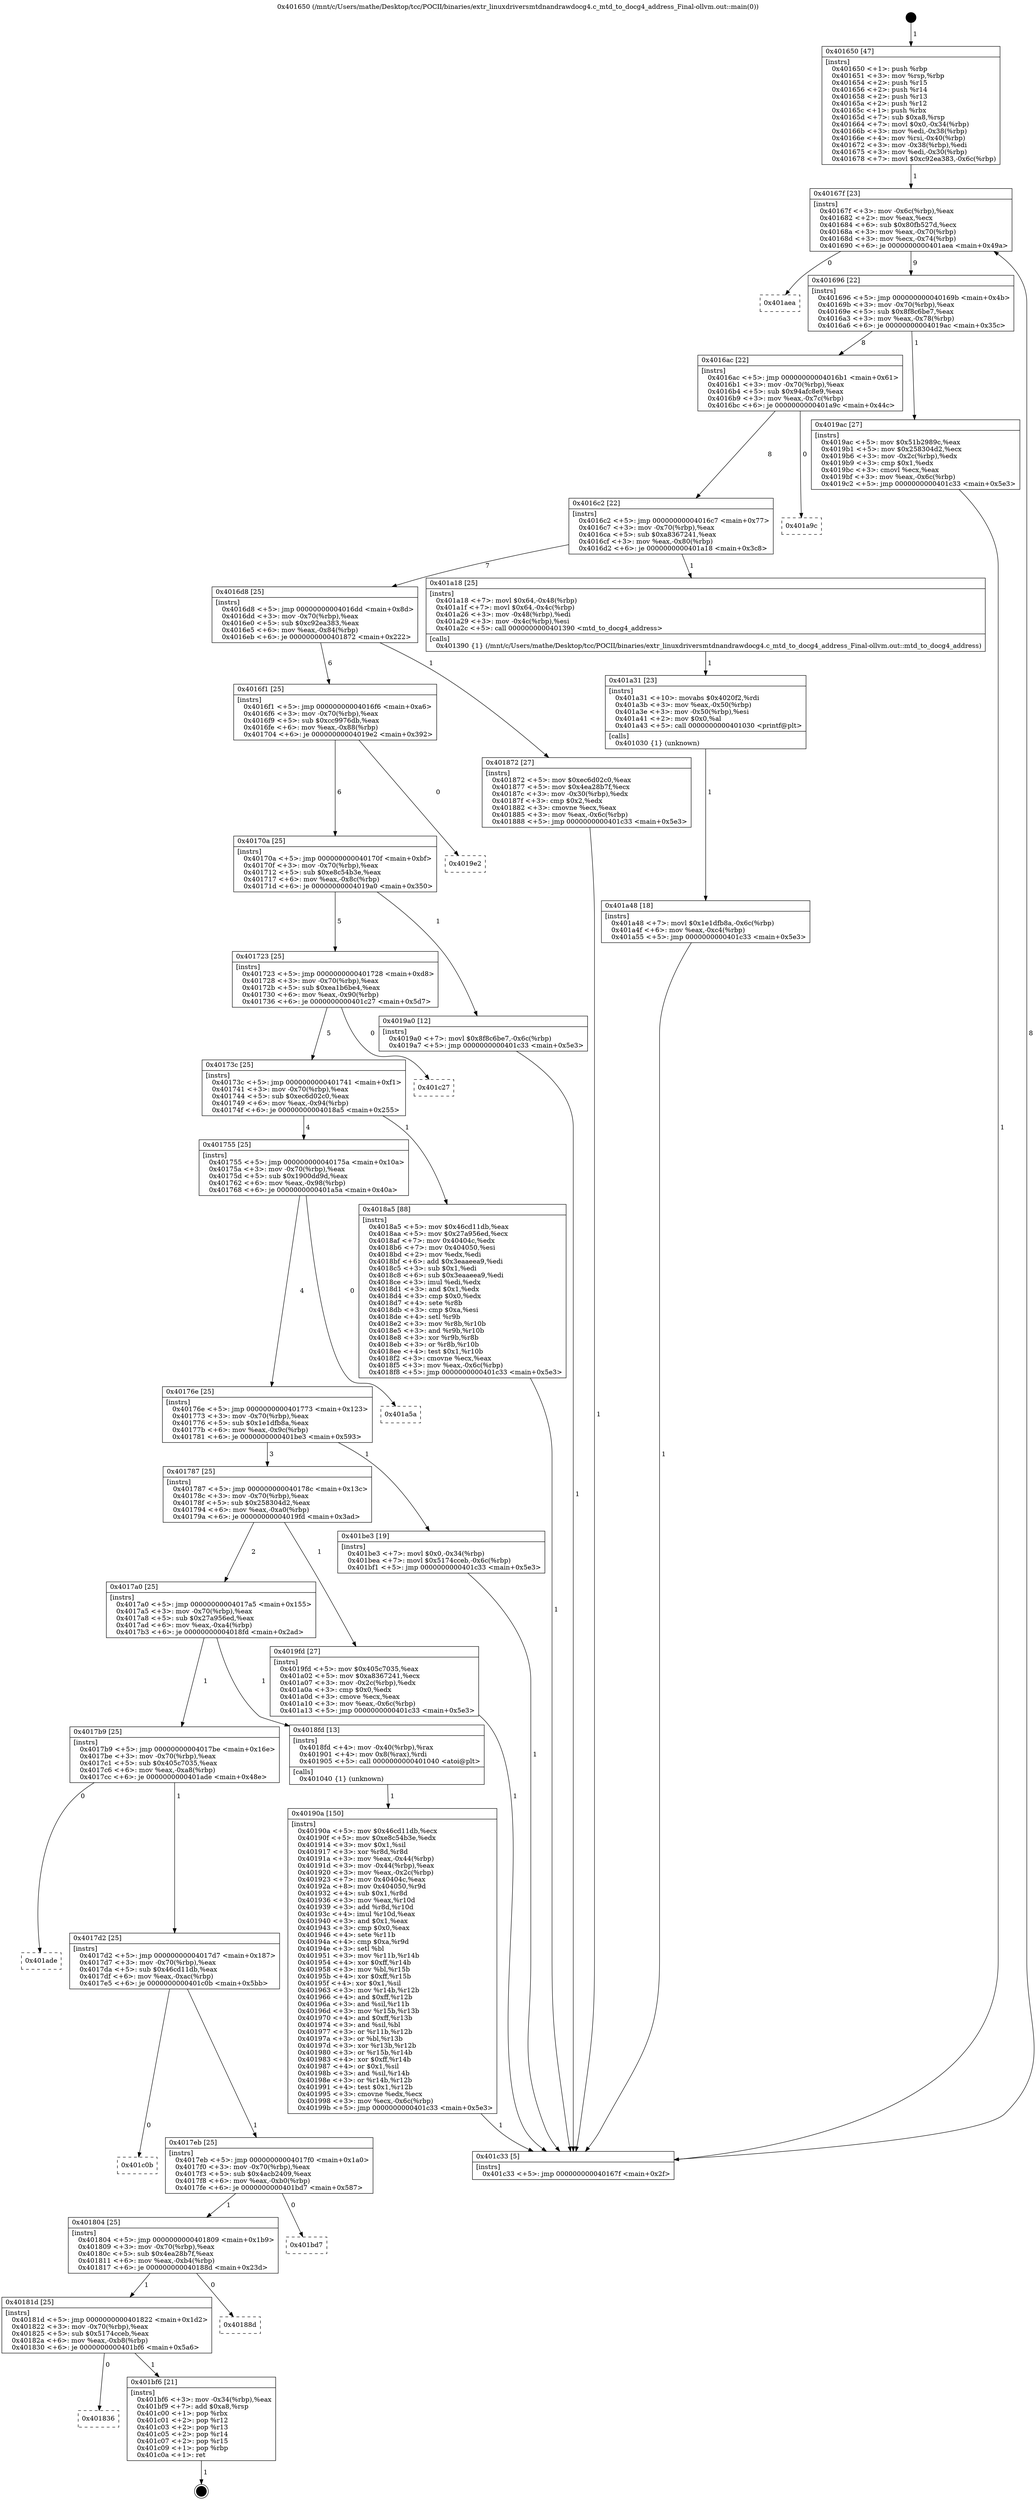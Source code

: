 digraph "0x401650" {
  label = "0x401650 (/mnt/c/Users/mathe/Desktop/tcc/POCII/binaries/extr_linuxdriversmtdnandrawdocg4.c_mtd_to_docg4_address_Final-ollvm.out::main(0))"
  labelloc = "t"
  node[shape=record]

  Entry [label="",width=0.3,height=0.3,shape=circle,fillcolor=black,style=filled]
  "0x40167f" [label="{
     0x40167f [23]\l
     | [instrs]\l
     &nbsp;&nbsp;0x40167f \<+3\>: mov -0x6c(%rbp),%eax\l
     &nbsp;&nbsp;0x401682 \<+2\>: mov %eax,%ecx\l
     &nbsp;&nbsp;0x401684 \<+6\>: sub $0x80fb527d,%ecx\l
     &nbsp;&nbsp;0x40168a \<+3\>: mov %eax,-0x70(%rbp)\l
     &nbsp;&nbsp;0x40168d \<+3\>: mov %ecx,-0x74(%rbp)\l
     &nbsp;&nbsp;0x401690 \<+6\>: je 0000000000401aea \<main+0x49a\>\l
  }"]
  "0x401aea" [label="{
     0x401aea\l
  }", style=dashed]
  "0x401696" [label="{
     0x401696 [22]\l
     | [instrs]\l
     &nbsp;&nbsp;0x401696 \<+5\>: jmp 000000000040169b \<main+0x4b\>\l
     &nbsp;&nbsp;0x40169b \<+3\>: mov -0x70(%rbp),%eax\l
     &nbsp;&nbsp;0x40169e \<+5\>: sub $0x8f8c6be7,%eax\l
     &nbsp;&nbsp;0x4016a3 \<+3\>: mov %eax,-0x78(%rbp)\l
     &nbsp;&nbsp;0x4016a6 \<+6\>: je 00000000004019ac \<main+0x35c\>\l
  }"]
  Exit [label="",width=0.3,height=0.3,shape=circle,fillcolor=black,style=filled,peripheries=2]
  "0x4019ac" [label="{
     0x4019ac [27]\l
     | [instrs]\l
     &nbsp;&nbsp;0x4019ac \<+5\>: mov $0x51b2989c,%eax\l
     &nbsp;&nbsp;0x4019b1 \<+5\>: mov $0x258304d2,%ecx\l
     &nbsp;&nbsp;0x4019b6 \<+3\>: mov -0x2c(%rbp),%edx\l
     &nbsp;&nbsp;0x4019b9 \<+3\>: cmp $0x1,%edx\l
     &nbsp;&nbsp;0x4019bc \<+3\>: cmovl %ecx,%eax\l
     &nbsp;&nbsp;0x4019bf \<+3\>: mov %eax,-0x6c(%rbp)\l
     &nbsp;&nbsp;0x4019c2 \<+5\>: jmp 0000000000401c33 \<main+0x5e3\>\l
  }"]
  "0x4016ac" [label="{
     0x4016ac [22]\l
     | [instrs]\l
     &nbsp;&nbsp;0x4016ac \<+5\>: jmp 00000000004016b1 \<main+0x61\>\l
     &nbsp;&nbsp;0x4016b1 \<+3\>: mov -0x70(%rbp),%eax\l
     &nbsp;&nbsp;0x4016b4 \<+5\>: sub $0x94afc8e9,%eax\l
     &nbsp;&nbsp;0x4016b9 \<+3\>: mov %eax,-0x7c(%rbp)\l
     &nbsp;&nbsp;0x4016bc \<+6\>: je 0000000000401a9c \<main+0x44c\>\l
  }"]
  "0x401836" [label="{
     0x401836\l
  }", style=dashed]
  "0x401a9c" [label="{
     0x401a9c\l
  }", style=dashed]
  "0x4016c2" [label="{
     0x4016c2 [22]\l
     | [instrs]\l
     &nbsp;&nbsp;0x4016c2 \<+5\>: jmp 00000000004016c7 \<main+0x77\>\l
     &nbsp;&nbsp;0x4016c7 \<+3\>: mov -0x70(%rbp),%eax\l
     &nbsp;&nbsp;0x4016ca \<+5\>: sub $0xa8367241,%eax\l
     &nbsp;&nbsp;0x4016cf \<+3\>: mov %eax,-0x80(%rbp)\l
     &nbsp;&nbsp;0x4016d2 \<+6\>: je 0000000000401a18 \<main+0x3c8\>\l
  }"]
  "0x401bf6" [label="{
     0x401bf6 [21]\l
     | [instrs]\l
     &nbsp;&nbsp;0x401bf6 \<+3\>: mov -0x34(%rbp),%eax\l
     &nbsp;&nbsp;0x401bf9 \<+7\>: add $0xa8,%rsp\l
     &nbsp;&nbsp;0x401c00 \<+1\>: pop %rbx\l
     &nbsp;&nbsp;0x401c01 \<+2\>: pop %r12\l
     &nbsp;&nbsp;0x401c03 \<+2\>: pop %r13\l
     &nbsp;&nbsp;0x401c05 \<+2\>: pop %r14\l
     &nbsp;&nbsp;0x401c07 \<+2\>: pop %r15\l
     &nbsp;&nbsp;0x401c09 \<+1\>: pop %rbp\l
     &nbsp;&nbsp;0x401c0a \<+1\>: ret\l
  }"]
  "0x401a18" [label="{
     0x401a18 [25]\l
     | [instrs]\l
     &nbsp;&nbsp;0x401a18 \<+7\>: movl $0x64,-0x48(%rbp)\l
     &nbsp;&nbsp;0x401a1f \<+7\>: movl $0x64,-0x4c(%rbp)\l
     &nbsp;&nbsp;0x401a26 \<+3\>: mov -0x48(%rbp),%edi\l
     &nbsp;&nbsp;0x401a29 \<+3\>: mov -0x4c(%rbp),%esi\l
     &nbsp;&nbsp;0x401a2c \<+5\>: call 0000000000401390 \<mtd_to_docg4_address\>\l
     | [calls]\l
     &nbsp;&nbsp;0x401390 \{1\} (/mnt/c/Users/mathe/Desktop/tcc/POCII/binaries/extr_linuxdriversmtdnandrawdocg4.c_mtd_to_docg4_address_Final-ollvm.out::mtd_to_docg4_address)\l
  }"]
  "0x4016d8" [label="{
     0x4016d8 [25]\l
     | [instrs]\l
     &nbsp;&nbsp;0x4016d8 \<+5\>: jmp 00000000004016dd \<main+0x8d\>\l
     &nbsp;&nbsp;0x4016dd \<+3\>: mov -0x70(%rbp),%eax\l
     &nbsp;&nbsp;0x4016e0 \<+5\>: sub $0xc92ea383,%eax\l
     &nbsp;&nbsp;0x4016e5 \<+6\>: mov %eax,-0x84(%rbp)\l
     &nbsp;&nbsp;0x4016eb \<+6\>: je 0000000000401872 \<main+0x222\>\l
  }"]
  "0x40181d" [label="{
     0x40181d [25]\l
     | [instrs]\l
     &nbsp;&nbsp;0x40181d \<+5\>: jmp 0000000000401822 \<main+0x1d2\>\l
     &nbsp;&nbsp;0x401822 \<+3\>: mov -0x70(%rbp),%eax\l
     &nbsp;&nbsp;0x401825 \<+5\>: sub $0x5174cceb,%eax\l
     &nbsp;&nbsp;0x40182a \<+6\>: mov %eax,-0xb8(%rbp)\l
     &nbsp;&nbsp;0x401830 \<+6\>: je 0000000000401bf6 \<main+0x5a6\>\l
  }"]
  "0x401872" [label="{
     0x401872 [27]\l
     | [instrs]\l
     &nbsp;&nbsp;0x401872 \<+5\>: mov $0xec6d02c0,%eax\l
     &nbsp;&nbsp;0x401877 \<+5\>: mov $0x4ea28b7f,%ecx\l
     &nbsp;&nbsp;0x40187c \<+3\>: mov -0x30(%rbp),%edx\l
     &nbsp;&nbsp;0x40187f \<+3\>: cmp $0x2,%edx\l
     &nbsp;&nbsp;0x401882 \<+3\>: cmovne %ecx,%eax\l
     &nbsp;&nbsp;0x401885 \<+3\>: mov %eax,-0x6c(%rbp)\l
     &nbsp;&nbsp;0x401888 \<+5\>: jmp 0000000000401c33 \<main+0x5e3\>\l
  }"]
  "0x4016f1" [label="{
     0x4016f1 [25]\l
     | [instrs]\l
     &nbsp;&nbsp;0x4016f1 \<+5\>: jmp 00000000004016f6 \<main+0xa6\>\l
     &nbsp;&nbsp;0x4016f6 \<+3\>: mov -0x70(%rbp),%eax\l
     &nbsp;&nbsp;0x4016f9 \<+5\>: sub $0xcc9976db,%eax\l
     &nbsp;&nbsp;0x4016fe \<+6\>: mov %eax,-0x88(%rbp)\l
     &nbsp;&nbsp;0x401704 \<+6\>: je 00000000004019e2 \<main+0x392\>\l
  }"]
  "0x401c33" [label="{
     0x401c33 [5]\l
     | [instrs]\l
     &nbsp;&nbsp;0x401c33 \<+5\>: jmp 000000000040167f \<main+0x2f\>\l
  }"]
  "0x401650" [label="{
     0x401650 [47]\l
     | [instrs]\l
     &nbsp;&nbsp;0x401650 \<+1\>: push %rbp\l
     &nbsp;&nbsp;0x401651 \<+3\>: mov %rsp,%rbp\l
     &nbsp;&nbsp;0x401654 \<+2\>: push %r15\l
     &nbsp;&nbsp;0x401656 \<+2\>: push %r14\l
     &nbsp;&nbsp;0x401658 \<+2\>: push %r13\l
     &nbsp;&nbsp;0x40165a \<+2\>: push %r12\l
     &nbsp;&nbsp;0x40165c \<+1\>: push %rbx\l
     &nbsp;&nbsp;0x40165d \<+7\>: sub $0xa8,%rsp\l
     &nbsp;&nbsp;0x401664 \<+7\>: movl $0x0,-0x34(%rbp)\l
     &nbsp;&nbsp;0x40166b \<+3\>: mov %edi,-0x38(%rbp)\l
     &nbsp;&nbsp;0x40166e \<+4\>: mov %rsi,-0x40(%rbp)\l
     &nbsp;&nbsp;0x401672 \<+3\>: mov -0x38(%rbp),%edi\l
     &nbsp;&nbsp;0x401675 \<+3\>: mov %edi,-0x30(%rbp)\l
     &nbsp;&nbsp;0x401678 \<+7\>: movl $0xc92ea383,-0x6c(%rbp)\l
  }"]
  "0x40188d" [label="{
     0x40188d\l
  }", style=dashed]
  "0x4019e2" [label="{
     0x4019e2\l
  }", style=dashed]
  "0x40170a" [label="{
     0x40170a [25]\l
     | [instrs]\l
     &nbsp;&nbsp;0x40170a \<+5\>: jmp 000000000040170f \<main+0xbf\>\l
     &nbsp;&nbsp;0x40170f \<+3\>: mov -0x70(%rbp),%eax\l
     &nbsp;&nbsp;0x401712 \<+5\>: sub $0xe8c54b3e,%eax\l
     &nbsp;&nbsp;0x401717 \<+6\>: mov %eax,-0x8c(%rbp)\l
     &nbsp;&nbsp;0x40171d \<+6\>: je 00000000004019a0 \<main+0x350\>\l
  }"]
  "0x401804" [label="{
     0x401804 [25]\l
     | [instrs]\l
     &nbsp;&nbsp;0x401804 \<+5\>: jmp 0000000000401809 \<main+0x1b9\>\l
     &nbsp;&nbsp;0x401809 \<+3\>: mov -0x70(%rbp),%eax\l
     &nbsp;&nbsp;0x40180c \<+5\>: sub $0x4ea28b7f,%eax\l
     &nbsp;&nbsp;0x401811 \<+6\>: mov %eax,-0xb4(%rbp)\l
     &nbsp;&nbsp;0x401817 \<+6\>: je 000000000040188d \<main+0x23d\>\l
  }"]
  "0x4019a0" [label="{
     0x4019a0 [12]\l
     | [instrs]\l
     &nbsp;&nbsp;0x4019a0 \<+7\>: movl $0x8f8c6be7,-0x6c(%rbp)\l
     &nbsp;&nbsp;0x4019a7 \<+5\>: jmp 0000000000401c33 \<main+0x5e3\>\l
  }"]
  "0x401723" [label="{
     0x401723 [25]\l
     | [instrs]\l
     &nbsp;&nbsp;0x401723 \<+5\>: jmp 0000000000401728 \<main+0xd8\>\l
     &nbsp;&nbsp;0x401728 \<+3\>: mov -0x70(%rbp),%eax\l
     &nbsp;&nbsp;0x40172b \<+5\>: sub $0xea1b6be4,%eax\l
     &nbsp;&nbsp;0x401730 \<+6\>: mov %eax,-0x90(%rbp)\l
     &nbsp;&nbsp;0x401736 \<+6\>: je 0000000000401c27 \<main+0x5d7\>\l
  }"]
  "0x401bd7" [label="{
     0x401bd7\l
  }", style=dashed]
  "0x401c27" [label="{
     0x401c27\l
  }", style=dashed]
  "0x40173c" [label="{
     0x40173c [25]\l
     | [instrs]\l
     &nbsp;&nbsp;0x40173c \<+5\>: jmp 0000000000401741 \<main+0xf1\>\l
     &nbsp;&nbsp;0x401741 \<+3\>: mov -0x70(%rbp),%eax\l
     &nbsp;&nbsp;0x401744 \<+5\>: sub $0xec6d02c0,%eax\l
     &nbsp;&nbsp;0x401749 \<+6\>: mov %eax,-0x94(%rbp)\l
     &nbsp;&nbsp;0x40174f \<+6\>: je 00000000004018a5 \<main+0x255\>\l
  }"]
  "0x4017eb" [label="{
     0x4017eb [25]\l
     | [instrs]\l
     &nbsp;&nbsp;0x4017eb \<+5\>: jmp 00000000004017f0 \<main+0x1a0\>\l
     &nbsp;&nbsp;0x4017f0 \<+3\>: mov -0x70(%rbp),%eax\l
     &nbsp;&nbsp;0x4017f3 \<+5\>: sub $0x4acb2409,%eax\l
     &nbsp;&nbsp;0x4017f8 \<+6\>: mov %eax,-0xb0(%rbp)\l
     &nbsp;&nbsp;0x4017fe \<+6\>: je 0000000000401bd7 \<main+0x587\>\l
  }"]
  "0x4018a5" [label="{
     0x4018a5 [88]\l
     | [instrs]\l
     &nbsp;&nbsp;0x4018a5 \<+5\>: mov $0x46cd11db,%eax\l
     &nbsp;&nbsp;0x4018aa \<+5\>: mov $0x27a956ed,%ecx\l
     &nbsp;&nbsp;0x4018af \<+7\>: mov 0x40404c,%edx\l
     &nbsp;&nbsp;0x4018b6 \<+7\>: mov 0x404050,%esi\l
     &nbsp;&nbsp;0x4018bd \<+2\>: mov %edx,%edi\l
     &nbsp;&nbsp;0x4018bf \<+6\>: add $0x3eaaeea9,%edi\l
     &nbsp;&nbsp;0x4018c5 \<+3\>: sub $0x1,%edi\l
     &nbsp;&nbsp;0x4018c8 \<+6\>: sub $0x3eaaeea9,%edi\l
     &nbsp;&nbsp;0x4018ce \<+3\>: imul %edi,%edx\l
     &nbsp;&nbsp;0x4018d1 \<+3\>: and $0x1,%edx\l
     &nbsp;&nbsp;0x4018d4 \<+3\>: cmp $0x0,%edx\l
     &nbsp;&nbsp;0x4018d7 \<+4\>: sete %r8b\l
     &nbsp;&nbsp;0x4018db \<+3\>: cmp $0xa,%esi\l
     &nbsp;&nbsp;0x4018de \<+4\>: setl %r9b\l
     &nbsp;&nbsp;0x4018e2 \<+3\>: mov %r8b,%r10b\l
     &nbsp;&nbsp;0x4018e5 \<+3\>: and %r9b,%r10b\l
     &nbsp;&nbsp;0x4018e8 \<+3\>: xor %r9b,%r8b\l
     &nbsp;&nbsp;0x4018eb \<+3\>: or %r8b,%r10b\l
     &nbsp;&nbsp;0x4018ee \<+4\>: test $0x1,%r10b\l
     &nbsp;&nbsp;0x4018f2 \<+3\>: cmovne %ecx,%eax\l
     &nbsp;&nbsp;0x4018f5 \<+3\>: mov %eax,-0x6c(%rbp)\l
     &nbsp;&nbsp;0x4018f8 \<+5\>: jmp 0000000000401c33 \<main+0x5e3\>\l
  }"]
  "0x401755" [label="{
     0x401755 [25]\l
     | [instrs]\l
     &nbsp;&nbsp;0x401755 \<+5\>: jmp 000000000040175a \<main+0x10a\>\l
     &nbsp;&nbsp;0x40175a \<+3\>: mov -0x70(%rbp),%eax\l
     &nbsp;&nbsp;0x40175d \<+5\>: sub $0x1900dd9d,%eax\l
     &nbsp;&nbsp;0x401762 \<+6\>: mov %eax,-0x98(%rbp)\l
     &nbsp;&nbsp;0x401768 \<+6\>: je 0000000000401a5a \<main+0x40a\>\l
  }"]
  "0x401c0b" [label="{
     0x401c0b\l
  }", style=dashed]
  "0x401a5a" [label="{
     0x401a5a\l
  }", style=dashed]
  "0x40176e" [label="{
     0x40176e [25]\l
     | [instrs]\l
     &nbsp;&nbsp;0x40176e \<+5\>: jmp 0000000000401773 \<main+0x123\>\l
     &nbsp;&nbsp;0x401773 \<+3\>: mov -0x70(%rbp),%eax\l
     &nbsp;&nbsp;0x401776 \<+5\>: sub $0x1e1dfb8a,%eax\l
     &nbsp;&nbsp;0x40177b \<+6\>: mov %eax,-0x9c(%rbp)\l
     &nbsp;&nbsp;0x401781 \<+6\>: je 0000000000401be3 \<main+0x593\>\l
  }"]
  "0x4017d2" [label="{
     0x4017d2 [25]\l
     | [instrs]\l
     &nbsp;&nbsp;0x4017d2 \<+5\>: jmp 00000000004017d7 \<main+0x187\>\l
     &nbsp;&nbsp;0x4017d7 \<+3\>: mov -0x70(%rbp),%eax\l
     &nbsp;&nbsp;0x4017da \<+5\>: sub $0x46cd11db,%eax\l
     &nbsp;&nbsp;0x4017df \<+6\>: mov %eax,-0xac(%rbp)\l
     &nbsp;&nbsp;0x4017e5 \<+6\>: je 0000000000401c0b \<main+0x5bb\>\l
  }"]
  "0x401be3" [label="{
     0x401be3 [19]\l
     | [instrs]\l
     &nbsp;&nbsp;0x401be3 \<+7\>: movl $0x0,-0x34(%rbp)\l
     &nbsp;&nbsp;0x401bea \<+7\>: movl $0x5174cceb,-0x6c(%rbp)\l
     &nbsp;&nbsp;0x401bf1 \<+5\>: jmp 0000000000401c33 \<main+0x5e3\>\l
  }"]
  "0x401787" [label="{
     0x401787 [25]\l
     | [instrs]\l
     &nbsp;&nbsp;0x401787 \<+5\>: jmp 000000000040178c \<main+0x13c\>\l
     &nbsp;&nbsp;0x40178c \<+3\>: mov -0x70(%rbp),%eax\l
     &nbsp;&nbsp;0x40178f \<+5\>: sub $0x258304d2,%eax\l
     &nbsp;&nbsp;0x401794 \<+6\>: mov %eax,-0xa0(%rbp)\l
     &nbsp;&nbsp;0x40179a \<+6\>: je 00000000004019fd \<main+0x3ad\>\l
  }"]
  "0x401ade" [label="{
     0x401ade\l
  }", style=dashed]
  "0x4019fd" [label="{
     0x4019fd [27]\l
     | [instrs]\l
     &nbsp;&nbsp;0x4019fd \<+5\>: mov $0x405c7035,%eax\l
     &nbsp;&nbsp;0x401a02 \<+5\>: mov $0xa8367241,%ecx\l
     &nbsp;&nbsp;0x401a07 \<+3\>: mov -0x2c(%rbp),%edx\l
     &nbsp;&nbsp;0x401a0a \<+3\>: cmp $0x0,%edx\l
     &nbsp;&nbsp;0x401a0d \<+3\>: cmove %ecx,%eax\l
     &nbsp;&nbsp;0x401a10 \<+3\>: mov %eax,-0x6c(%rbp)\l
     &nbsp;&nbsp;0x401a13 \<+5\>: jmp 0000000000401c33 \<main+0x5e3\>\l
  }"]
  "0x4017a0" [label="{
     0x4017a0 [25]\l
     | [instrs]\l
     &nbsp;&nbsp;0x4017a0 \<+5\>: jmp 00000000004017a5 \<main+0x155\>\l
     &nbsp;&nbsp;0x4017a5 \<+3\>: mov -0x70(%rbp),%eax\l
     &nbsp;&nbsp;0x4017a8 \<+5\>: sub $0x27a956ed,%eax\l
     &nbsp;&nbsp;0x4017ad \<+6\>: mov %eax,-0xa4(%rbp)\l
     &nbsp;&nbsp;0x4017b3 \<+6\>: je 00000000004018fd \<main+0x2ad\>\l
  }"]
  "0x401a48" [label="{
     0x401a48 [18]\l
     | [instrs]\l
     &nbsp;&nbsp;0x401a48 \<+7\>: movl $0x1e1dfb8a,-0x6c(%rbp)\l
     &nbsp;&nbsp;0x401a4f \<+6\>: mov %eax,-0xc4(%rbp)\l
     &nbsp;&nbsp;0x401a55 \<+5\>: jmp 0000000000401c33 \<main+0x5e3\>\l
  }"]
  "0x4018fd" [label="{
     0x4018fd [13]\l
     | [instrs]\l
     &nbsp;&nbsp;0x4018fd \<+4\>: mov -0x40(%rbp),%rax\l
     &nbsp;&nbsp;0x401901 \<+4\>: mov 0x8(%rax),%rdi\l
     &nbsp;&nbsp;0x401905 \<+5\>: call 0000000000401040 \<atoi@plt\>\l
     | [calls]\l
     &nbsp;&nbsp;0x401040 \{1\} (unknown)\l
  }"]
  "0x4017b9" [label="{
     0x4017b9 [25]\l
     | [instrs]\l
     &nbsp;&nbsp;0x4017b9 \<+5\>: jmp 00000000004017be \<main+0x16e\>\l
     &nbsp;&nbsp;0x4017be \<+3\>: mov -0x70(%rbp),%eax\l
     &nbsp;&nbsp;0x4017c1 \<+5\>: sub $0x405c7035,%eax\l
     &nbsp;&nbsp;0x4017c6 \<+6\>: mov %eax,-0xa8(%rbp)\l
     &nbsp;&nbsp;0x4017cc \<+6\>: je 0000000000401ade \<main+0x48e\>\l
  }"]
  "0x40190a" [label="{
     0x40190a [150]\l
     | [instrs]\l
     &nbsp;&nbsp;0x40190a \<+5\>: mov $0x46cd11db,%ecx\l
     &nbsp;&nbsp;0x40190f \<+5\>: mov $0xe8c54b3e,%edx\l
     &nbsp;&nbsp;0x401914 \<+3\>: mov $0x1,%sil\l
     &nbsp;&nbsp;0x401917 \<+3\>: xor %r8d,%r8d\l
     &nbsp;&nbsp;0x40191a \<+3\>: mov %eax,-0x44(%rbp)\l
     &nbsp;&nbsp;0x40191d \<+3\>: mov -0x44(%rbp),%eax\l
     &nbsp;&nbsp;0x401920 \<+3\>: mov %eax,-0x2c(%rbp)\l
     &nbsp;&nbsp;0x401923 \<+7\>: mov 0x40404c,%eax\l
     &nbsp;&nbsp;0x40192a \<+8\>: mov 0x404050,%r9d\l
     &nbsp;&nbsp;0x401932 \<+4\>: sub $0x1,%r8d\l
     &nbsp;&nbsp;0x401936 \<+3\>: mov %eax,%r10d\l
     &nbsp;&nbsp;0x401939 \<+3\>: add %r8d,%r10d\l
     &nbsp;&nbsp;0x40193c \<+4\>: imul %r10d,%eax\l
     &nbsp;&nbsp;0x401940 \<+3\>: and $0x1,%eax\l
     &nbsp;&nbsp;0x401943 \<+3\>: cmp $0x0,%eax\l
     &nbsp;&nbsp;0x401946 \<+4\>: sete %r11b\l
     &nbsp;&nbsp;0x40194a \<+4\>: cmp $0xa,%r9d\l
     &nbsp;&nbsp;0x40194e \<+3\>: setl %bl\l
     &nbsp;&nbsp;0x401951 \<+3\>: mov %r11b,%r14b\l
     &nbsp;&nbsp;0x401954 \<+4\>: xor $0xff,%r14b\l
     &nbsp;&nbsp;0x401958 \<+3\>: mov %bl,%r15b\l
     &nbsp;&nbsp;0x40195b \<+4\>: xor $0xff,%r15b\l
     &nbsp;&nbsp;0x40195f \<+4\>: xor $0x1,%sil\l
     &nbsp;&nbsp;0x401963 \<+3\>: mov %r14b,%r12b\l
     &nbsp;&nbsp;0x401966 \<+4\>: and $0xff,%r12b\l
     &nbsp;&nbsp;0x40196a \<+3\>: and %sil,%r11b\l
     &nbsp;&nbsp;0x40196d \<+3\>: mov %r15b,%r13b\l
     &nbsp;&nbsp;0x401970 \<+4\>: and $0xff,%r13b\l
     &nbsp;&nbsp;0x401974 \<+3\>: and %sil,%bl\l
     &nbsp;&nbsp;0x401977 \<+3\>: or %r11b,%r12b\l
     &nbsp;&nbsp;0x40197a \<+3\>: or %bl,%r13b\l
     &nbsp;&nbsp;0x40197d \<+3\>: xor %r13b,%r12b\l
     &nbsp;&nbsp;0x401980 \<+3\>: or %r15b,%r14b\l
     &nbsp;&nbsp;0x401983 \<+4\>: xor $0xff,%r14b\l
     &nbsp;&nbsp;0x401987 \<+4\>: or $0x1,%sil\l
     &nbsp;&nbsp;0x40198b \<+3\>: and %sil,%r14b\l
     &nbsp;&nbsp;0x40198e \<+3\>: or %r14b,%r12b\l
     &nbsp;&nbsp;0x401991 \<+4\>: test $0x1,%r12b\l
     &nbsp;&nbsp;0x401995 \<+3\>: cmovne %edx,%ecx\l
     &nbsp;&nbsp;0x401998 \<+3\>: mov %ecx,-0x6c(%rbp)\l
     &nbsp;&nbsp;0x40199b \<+5\>: jmp 0000000000401c33 \<main+0x5e3\>\l
  }"]
  "0x401a31" [label="{
     0x401a31 [23]\l
     | [instrs]\l
     &nbsp;&nbsp;0x401a31 \<+10\>: movabs $0x4020f2,%rdi\l
     &nbsp;&nbsp;0x401a3b \<+3\>: mov %eax,-0x50(%rbp)\l
     &nbsp;&nbsp;0x401a3e \<+3\>: mov -0x50(%rbp),%esi\l
     &nbsp;&nbsp;0x401a41 \<+2\>: mov $0x0,%al\l
     &nbsp;&nbsp;0x401a43 \<+5\>: call 0000000000401030 \<printf@plt\>\l
     | [calls]\l
     &nbsp;&nbsp;0x401030 \{1\} (unknown)\l
  }"]
  Entry -> "0x401650" [label=" 1"]
  "0x40167f" -> "0x401aea" [label=" 0"]
  "0x40167f" -> "0x401696" [label=" 9"]
  "0x401bf6" -> Exit [label=" 1"]
  "0x401696" -> "0x4019ac" [label=" 1"]
  "0x401696" -> "0x4016ac" [label=" 8"]
  "0x40181d" -> "0x401836" [label=" 0"]
  "0x4016ac" -> "0x401a9c" [label=" 0"]
  "0x4016ac" -> "0x4016c2" [label=" 8"]
  "0x40181d" -> "0x401bf6" [label=" 1"]
  "0x4016c2" -> "0x401a18" [label=" 1"]
  "0x4016c2" -> "0x4016d8" [label=" 7"]
  "0x401804" -> "0x40181d" [label=" 1"]
  "0x4016d8" -> "0x401872" [label=" 1"]
  "0x4016d8" -> "0x4016f1" [label=" 6"]
  "0x401872" -> "0x401c33" [label=" 1"]
  "0x401650" -> "0x40167f" [label=" 1"]
  "0x401c33" -> "0x40167f" [label=" 8"]
  "0x401804" -> "0x40188d" [label=" 0"]
  "0x4016f1" -> "0x4019e2" [label=" 0"]
  "0x4016f1" -> "0x40170a" [label=" 6"]
  "0x4017eb" -> "0x401804" [label=" 1"]
  "0x40170a" -> "0x4019a0" [label=" 1"]
  "0x40170a" -> "0x401723" [label=" 5"]
  "0x4017eb" -> "0x401bd7" [label=" 0"]
  "0x401723" -> "0x401c27" [label=" 0"]
  "0x401723" -> "0x40173c" [label=" 5"]
  "0x4017d2" -> "0x4017eb" [label=" 1"]
  "0x40173c" -> "0x4018a5" [label=" 1"]
  "0x40173c" -> "0x401755" [label=" 4"]
  "0x4018a5" -> "0x401c33" [label=" 1"]
  "0x4017d2" -> "0x401c0b" [label=" 0"]
  "0x401755" -> "0x401a5a" [label=" 0"]
  "0x401755" -> "0x40176e" [label=" 4"]
  "0x4017b9" -> "0x4017d2" [label=" 1"]
  "0x40176e" -> "0x401be3" [label=" 1"]
  "0x40176e" -> "0x401787" [label=" 3"]
  "0x4017b9" -> "0x401ade" [label=" 0"]
  "0x401787" -> "0x4019fd" [label=" 1"]
  "0x401787" -> "0x4017a0" [label=" 2"]
  "0x401be3" -> "0x401c33" [label=" 1"]
  "0x4017a0" -> "0x4018fd" [label=" 1"]
  "0x4017a0" -> "0x4017b9" [label=" 1"]
  "0x4018fd" -> "0x40190a" [label=" 1"]
  "0x40190a" -> "0x401c33" [label=" 1"]
  "0x4019a0" -> "0x401c33" [label=" 1"]
  "0x4019ac" -> "0x401c33" [label=" 1"]
  "0x4019fd" -> "0x401c33" [label=" 1"]
  "0x401a18" -> "0x401a31" [label=" 1"]
  "0x401a31" -> "0x401a48" [label=" 1"]
  "0x401a48" -> "0x401c33" [label=" 1"]
}
